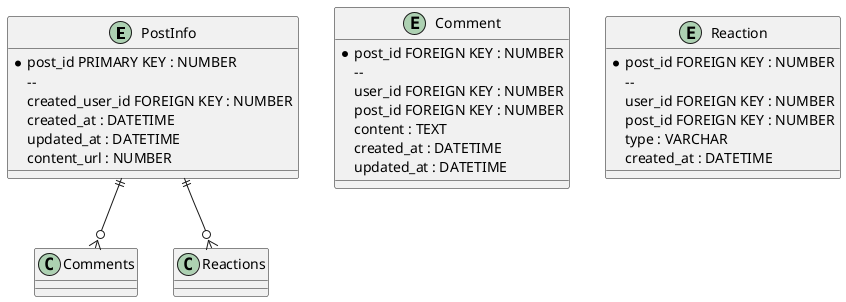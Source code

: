 @startuml

entity "PostInfo" {
	* post_id PRIMARY KEY : NUMBER
  	--
  	created_user_id FOREIGN KEY : NUMBER
	created_at : DATETIME
	updated_at : DATETIME
	content_url : NUMBER
}

entity "Comment" {
	* post_id FOREIGN KEY : NUMBER
  	--
  	user_id FOREIGN KEY : NUMBER
	post_id FOREIGN KEY : NUMBER
	content : TEXT
	created_at : DATETIME
	updated_at : DATETIME
}

entity "Reaction" {
	* post_id FOREIGN KEY : NUMBER
  	--
  	user_id FOREIGN KEY : NUMBER
	post_id FOREIGN KEY : NUMBER
	type : VARCHAR
	created_at : DATETIME
}

PostInfo ||--o{ Comments
PostInfo ||--o{ Reactions
  
@enduml